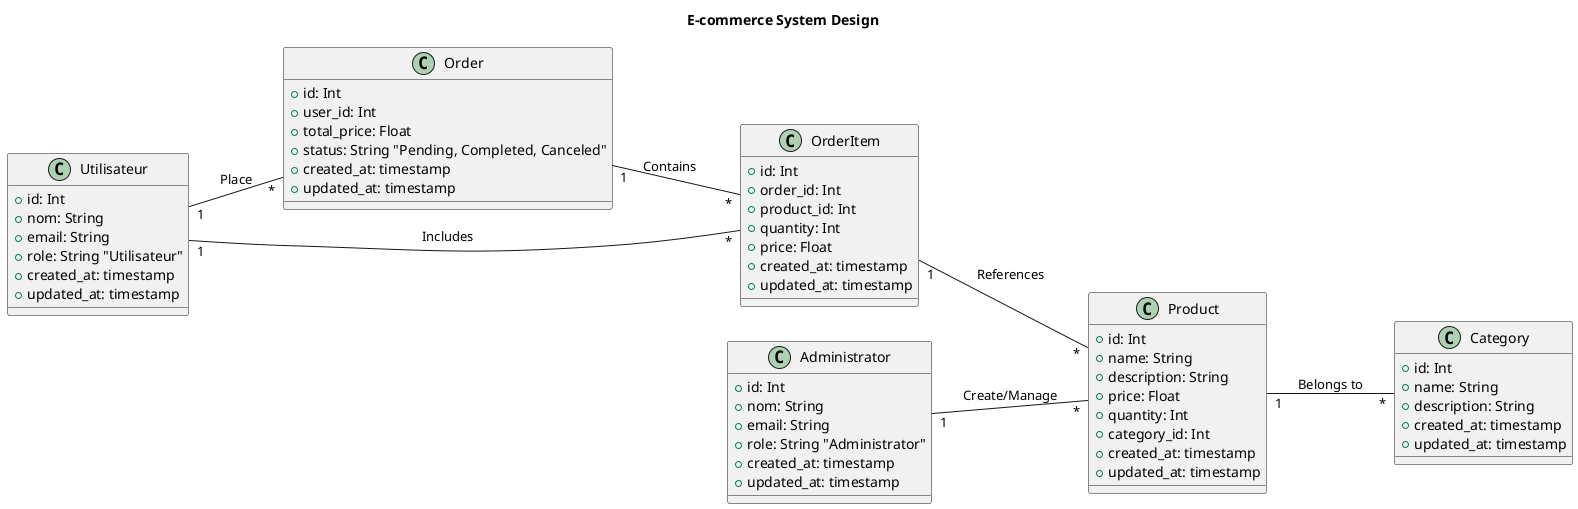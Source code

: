 @startuml
left to right direction

title E-commerce System Design

' Define the Utilisateur (User) class with role as an attribute
class Utilisateur {
    +id: Int
    +nom: String
    +email: String
    +role: String "Utilisateur"
    +created_at: timestamp
    +updated_at: timestamp
}

' Define the Administrator class which extends Utilisateur
class Administrator {
    +id: Int
    +nom: String
    +email: String
    +role: String "Administrator"
    +created_at: timestamp
    +updated_at: timestamp
}

' Define the Product class with attributes related to product information
class Product {
    +id: Int
    +name: String
    +description: String
    +price: Float
    +quantity: Int
    +category_id: Int
    +created_at: timestamp
    +updated_at: timestamp
}

' Define the Category class to organize products
class Category {
    +id: Int
    +name: String
    +description: String
    +created_at: timestamp
    +updated_at: timestamp
}

' Define the Order class for handling user purchases
class Order {
    +id: Int
    +user_id: Int
    +total_price: Float
    +status: String "Pending, Completed, Canceled"
    +created_at: timestamp
    +updated_at: timestamp
}

' Define the OrderItem class for managing products in an order
class OrderItem {
    +id: Int
    +order_id: Int
    +product_id: Int
    +quantity: Int
    +price: Float
    +created_at: timestamp
    +updated_at: timestamp
}

' Define the relationships between classes

' Administrator can create and manage products
Administrator "1" -- "*" Product : "Create/Manage"

' Utilisateur can place orders
Utilisateur "1" -- "*" Order : "Place"
Utilisateur "1" -- "*" OrderItem : "Includes"

' Order contains OrderItems with products
Order "1" -- "*" OrderItem : "Contains"
OrderItem "1" -- "*" Product : "References"

' Products are classified under categories
Product "1" -- "*" Category : "Belongs to"

@enduml
